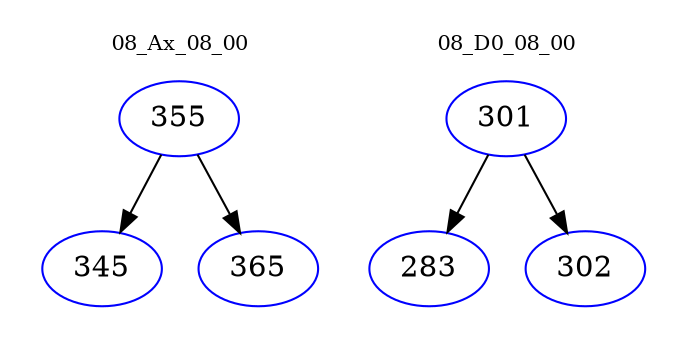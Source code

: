 digraph{
subgraph cluster_0 {
color = white
label = "08_Ax_08_00";
fontsize=10;
T0_355 [label="355", color="blue"]
T0_355 -> T0_345 [color="black"]
T0_345 [label="345", color="blue"]
T0_355 -> T0_365 [color="black"]
T0_365 [label="365", color="blue"]
}
subgraph cluster_1 {
color = white
label = "08_D0_08_00";
fontsize=10;
T1_301 [label="301", color="blue"]
T1_301 -> T1_283 [color="black"]
T1_283 [label="283", color="blue"]
T1_301 -> T1_302 [color="black"]
T1_302 [label="302", color="blue"]
}
}
